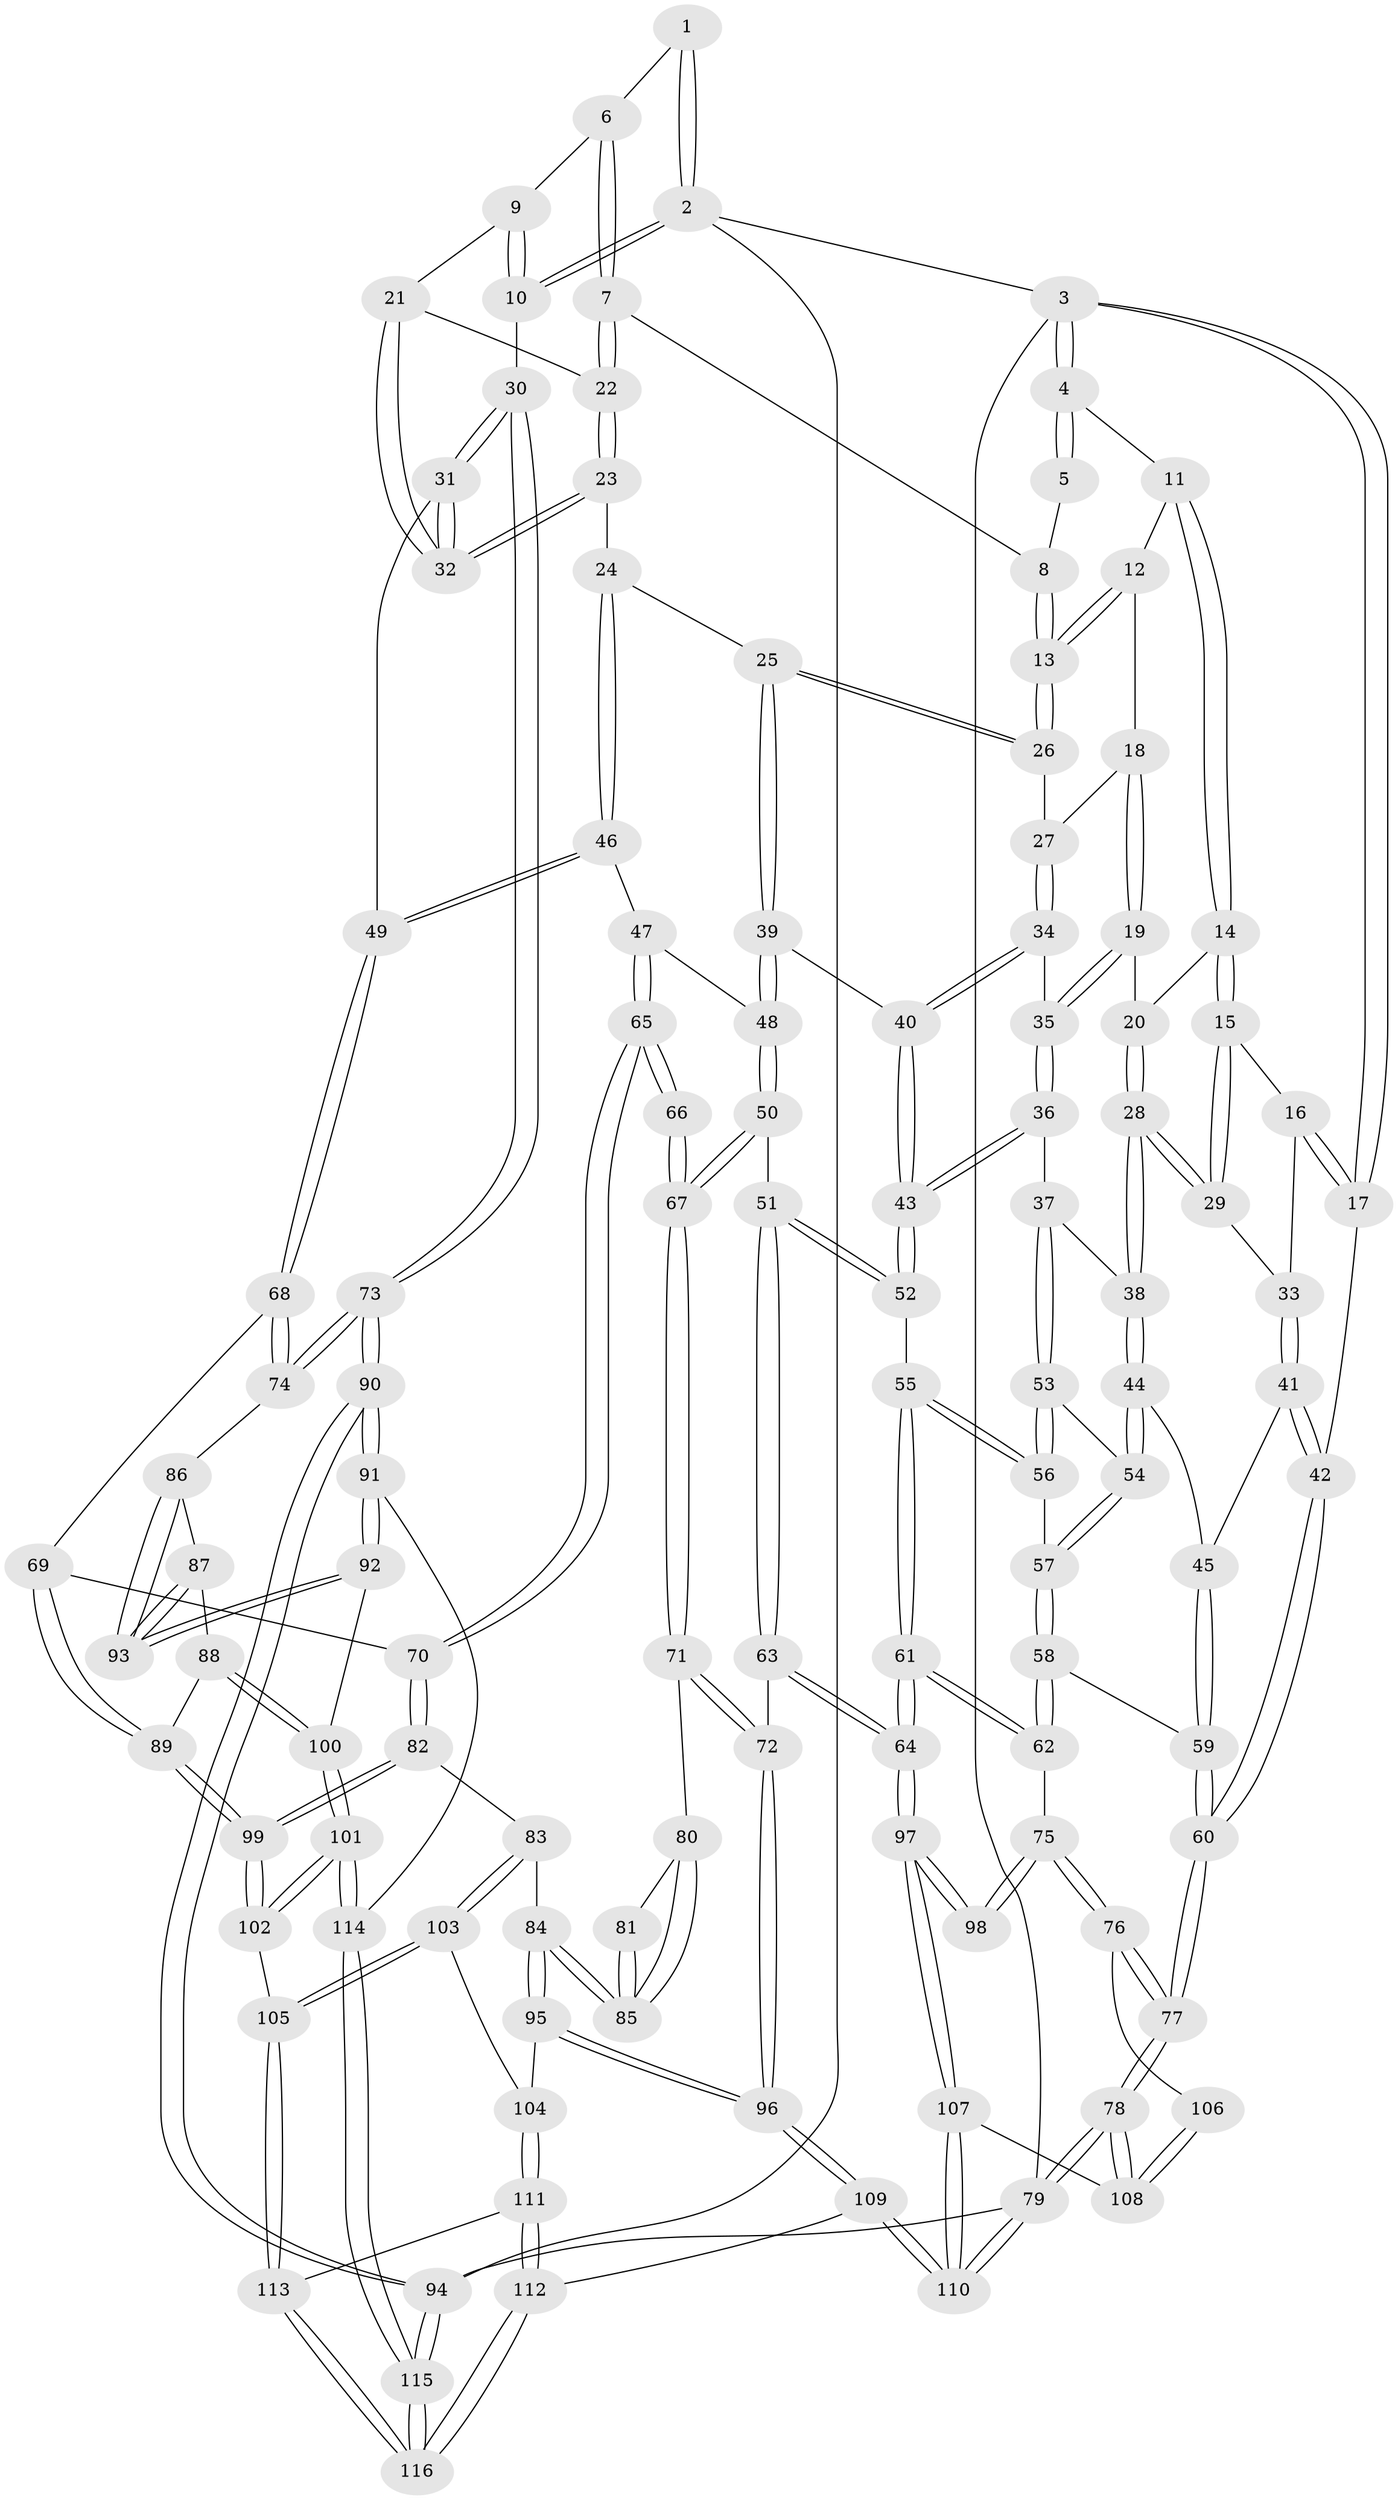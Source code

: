 // coarse degree distribution, {4: 0.45714285714285713, 6: 0.08571428571428572, 2: 0.02857142857142857, 5: 0.32857142857142857, 3: 0.08571428571428572, 7: 0.014285714285714285}
// Generated by graph-tools (version 1.1) at 2025/52/02/27/25 19:52:44]
// undirected, 116 vertices, 287 edges
graph export_dot {
graph [start="1"]
  node [color=gray90,style=filled];
  1 [pos="+0.809012304575653+0"];
  2 [pos="+1+0"];
  3 [pos="+0+0"];
  4 [pos="+0.27127418563258693+0"];
  5 [pos="+0.6768225294884685+0"];
  6 [pos="+0.8163258752597967+0"];
  7 [pos="+0.7487050593032822+0.10000381386924462"];
  8 [pos="+0.6151580525743957+0.02886695951078652"];
  9 [pos="+0.9128484726346638+0.08377751415682758"];
  10 [pos="+1+0.1857568520579117"];
  11 [pos="+0.274077920964307+0"];
  12 [pos="+0.4562233264912344+0.05499463936874677"];
  13 [pos="+0.5680650814604392+0.09729766890937513"];
  14 [pos="+0.2441108708161218+0"];
  15 [pos="+0.1661141976209523+0.10460593923045695"];
  16 [pos="+0+0.12953482907705452"];
  17 [pos="+0+0.051123856829575716"];
  18 [pos="+0.4393691438366233+0.13385454685666978"];
  19 [pos="+0.3547633892121225+0.19792246915597966"];
  20 [pos="+0.3258735964625264+0.13719539607688827"];
  21 [pos="+0.8473372540311194+0.1523116689817927"];
  22 [pos="+0.7509163567839475+0.14334281746288796"];
  23 [pos="+0.6923188210792385+0.20962702606031985"];
  24 [pos="+0.6627768607250031+0.22479307238621343"];
  25 [pos="+0.6575468322552427+0.22445020989458442"];
  26 [pos="+0.5992000150769561+0.1753871097927278"];
  27 [pos="+0.4828615751826922+0.20838006241736726"];
  28 [pos="+0.1869235529457082+0.2577661602003167"];
  29 [pos="+0.17184283927994393+0.23338507488411772"];
  30 [pos="+1+0.39449333962797295"];
  31 [pos="+0.9988139149559127+0.3860246019078196"];
  32 [pos="+0.9758997893146206+0.3627260387857149"];
  33 [pos="+0.06430648382719074+0.244168971011013"];
  34 [pos="+0.46457326875422195+0.23454921233060322"];
  35 [pos="+0.3514952405485438+0.24093520458696255"];
  36 [pos="+0.30842867982085+0.30198153046417436"];
  37 [pos="+0.2611351518821285+0.3120491805892948"];
  38 [pos="+0.18717201272366593+0.25818130095796854"];
  39 [pos="+0.5642657871956713+0.3265364435959048"];
  40 [pos="+0.4872108894231532+0.29384337853826437"];
  41 [pos="+0+0.3666546895176122"];
  42 [pos="+0+0.3869333670065351"];
  43 [pos="+0.39393683302231475+0.361590033871711"];
  44 [pos="+0.06515079860189665+0.37811093037547083"];
  45 [pos="+0.04260333573500135+0.3867399036394437"];
  46 [pos="+0.7406660157789048+0.4111917926819138"];
  47 [pos="+0.5897954524699006+0.47553767862610846"];
  48 [pos="+0.5504998154638389+0.45783199785332757"];
  49 [pos="+0.8519498954802324+0.44823229374672263"];
  50 [pos="+0.4863823416409138+0.4740160692086582"];
  51 [pos="+0.4700523468569835+0.4699606560970027"];
  52 [pos="+0.44654507982676905+0.4566852905016997"];
  53 [pos="+0.25689818898407113+0.32785111563708325"];
  54 [pos="+0.18743273895623302+0.42329081512027583"];
  55 [pos="+0.31870433912405316+0.4942126592295206"];
  56 [pos="+0.30513736014958986+0.48020496456962025"];
  57 [pos="+0.1763250513367748+0.4830459740390972"];
  58 [pos="+0.14944130885501608+0.5276383876290117"];
  59 [pos="+0.11027896154578362+0.502597653373369"];
  60 [pos="+0+0.5266265988463804"];
  61 [pos="+0.2710557655882179+0.6660657995450594"];
  62 [pos="+0.14977638807516896+0.5297679036382356"];
  63 [pos="+0.2944380135431284+0.6880465688448544"];
  64 [pos="+0.2776464932446021+0.6855362016341184"];
  65 [pos="+0.636638170393308+0.58003401436265"];
  66 [pos="+0.604105322189033+0.5996626344093698"];
  67 [pos="+0.48068449790628415+0.5946423427946934"];
  68 [pos="+0.806280664391687+0.5509378767440878"];
  69 [pos="+0.7947666602515043+0.5672677603395405"];
  70 [pos="+0.6827776622039357+0.6190322875534532"];
  71 [pos="+0.47183334817778955+0.643734173557148"];
  72 [pos="+0.3472880203399263+0.7074040627304473"];
  73 [pos="+1+0.49596053893897074"];
  74 [pos="+0.9251515859428858+0.6476666063067843"];
  75 [pos="+0.02507604461653532+0.6305743120971168"];
  76 [pos="+0+0.6448305845344667"];
  77 [pos="+0+0.6373895160366176"];
  78 [pos="+0+0.8466469853088833"];
  79 [pos="+0+1"];
  80 [pos="+0.4725309186773816+0.6440340046061351"];
  81 [pos="+0.5802764750610794+0.6184382376915728"];
  82 [pos="+0.6796534205514865+0.6967475790581062"];
  83 [pos="+0.6623058101874187+0.7099977001931738"];
  84 [pos="+0.5517063725236767+0.712368951039531"];
  85 [pos="+0.5483679351417179+0.7071766278735809"];
  86 [pos="+0.9206521426994148+0.6540331163044196"];
  87 [pos="+0.8802540512679236+0.6939376498328396"];
  88 [pos="+0.847700200211499+0.7009137730070624"];
  89 [pos="+0.8444326997509567+0.6999873647874497"];
  90 [pos="+1+0.8704083067274346"];
  91 [pos="+1+0.855260824160946"];
  92 [pos="+1+0.8193713652420386"];
  93 [pos="+1+0.8192939829456124"];
  94 [pos="+1+1"];
  95 [pos="+0.493309207088861+0.8422570783720263"];
  96 [pos="+0.4571101028571833+0.8493232881738345"];
  97 [pos="+0.23210468934019343+0.7277689181859607"];
  98 [pos="+0.1559333733221833+0.7136400126869024"];
  99 [pos="+0.7549371721686959+0.7476753736711228"];
  100 [pos="+0.8866975842384234+0.8284664364126699"];
  101 [pos="+0.7851918777251252+0.8875111691036431"];
  102 [pos="+0.7792182990812416+0.8842590224823541"];
  103 [pos="+0.612848850801455+0.8536086891546351"];
  104 [pos="+0.5812612718799689+0.8646329386473939"];
  105 [pos="+0.7378865400263378+0.8898027472449048"];
  106 [pos="+0.048499019495869225+0.7593365374226987"];
  107 [pos="+0.17713783848334705+0.9138010903774384"];
  108 [pos="+0.06334282123605545+0.8432073088890137"];
  109 [pos="+0.2787461008851446+1"];
  110 [pos="+0.2220065716991459+1"];
  111 [pos="+0.5931063758922163+0.9516266697764777"];
  112 [pos="+0.4643297845449794+1"];
  113 [pos="+0.6690958724757042+0.983151911805928"];
  114 [pos="+0.8161349725399972+0.9550528333767838"];
  115 [pos="+0.8862251288181323+1"];
  116 [pos="+0.6943978178450527+1"];
  1 -- 2;
  1 -- 2;
  1 -- 6;
  2 -- 3;
  2 -- 10;
  2 -- 10;
  2 -- 94;
  3 -- 4;
  3 -- 4;
  3 -- 17;
  3 -- 17;
  3 -- 79;
  4 -- 5;
  4 -- 5;
  4 -- 11;
  5 -- 8;
  6 -- 7;
  6 -- 7;
  6 -- 9;
  7 -- 8;
  7 -- 22;
  7 -- 22;
  8 -- 13;
  8 -- 13;
  9 -- 10;
  9 -- 10;
  9 -- 21;
  10 -- 30;
  11 -- 12;
  11 -- 14;
  11 -- 14;
  12 -- 13;
  12 -- 13;
  12 -- 18;
  13 -- 26;
  13 -- 26;
  14 -- 15;
  14 -- 15;
  14 -- 20;
  15 -- 16;
  15 -- 29;
  15 -- 29;
  16 -- 17;
  16 -- 17;
  16 -- 33;
  17 -- 42;
  18 -- 19;
  18 -- 19;
  18 -- 27;
  19 -- 20;
  19 -- 35;
  19 -- 35;
  20 -- 28;
  20 -- 28;
  21 -- 22;
  21 -- 32;
  21 -- 32;
  22 -- 23;
  22 -- 23;
  23 -- 24;
  23 -- 32;
  23 -- 32;
  24 -- 25;
  24 -- 46;
  24 -- 46;
  25 -- 26;
  25 -- 26;
  25 -- 39;
  25 -- 39;
  26 -- 27;
  27 -- 34;
  27 -- 34;
  28 -- 29;
  28 -- 29;
  28 -- 38;
  28 -- 38;
  29 -- 33;
  30 -- 31;
  30 -- 31;
  30 -- 73;
  30 -- 73;
  31 -- 32;
  31 -- 32;
  31 -- 49;
  33 -- 41;
  33 -- 41;
  34 -- 35;
  34 -- 40;
  34 -- 40;
  35 -- 36;
  35 -- 36;
  36 -- 37;
  36 -- 43;
  36 -- 43;
  37 -- 38;
  37 -- 53;
  37 -- 53;
  38 -- 44;
  38 -- 44;
  39 -- 40;
  39 -- 48;
  39 -- 48;
  40 -- 43;
  40 -- 43;
  41 -- 42;
  41 -- 42;
  41 -- 45;
  42 -- 60;
  42 -- 60;
  43 -- 52;
  43 -- 52;
  44 -- 45;
  44 -- 54;
  44 -- 54;
  45 -- 59;
  45 -- 59;
  46 -- 47;
  46 -- 49;
  46 -- 49;
  47 -- 48;
  47 -- 65;
  47 -- 65;
  48 -- 50;
  48 -- 50;
  49 -- 68;
  49 -- 68;
  50 -- 51;
  50 -- 67;
  50 -- 67;
  51 -- 52;
  51 -- 52;
  51 -- 63;
  51 -- 63;
  52 -- 55;
  53 -- 54;
  53 -- 56;
  53 -- 56;
  54 -- 57;
  54 -- 57;
  55 -- 56;
  55 -- 56;
  55 -- 61;
  55 -- 61;
  56 -- 57;
  57 -- 58;
  57 -- 58;
  58 -- 59;
  58 -- 62;
  58 -- 62;
  59 -- 60;
  59 -- 60;
  60 -- 77;
  60 -- 77;
  61 -- 62;
  61 -- 62;
  61 -- 64;
  61 -- 64;
  62 -- 75;
  63 -- 64;
  63 -- 64;
  63 -- 72;
  64 -- 97;
  64 -- 97;
  65 -- 66;
  65 -- 66;
  65 -- 70;
  65 -- 70;
  66 -- 67;
  66 -- 67;
  67 -- 71;
  67 -- 71;
  68 -- 69;
  68 -- 74;
  68 -- 74;
  69 -- 70;
  69 -- 89;
  69 -- 89;
  70 -- 82;
  70 -- 82;
  71 -- 72;
  71 -- 72;
  71 -- 80;
  72 -- 96;
  72 -- 96;
  73 -- 74;
  73 -- 74;
  73 -- 90;
  73 -- 90;
  74 -- 86;
  75 -- 76;
  75 -- 76;
  75 -- 98;
  75 -- 98;
  76 -- 77;
  76 -- 77;
  76 -- 106;
  77 -- 78;
  77 -- 78;
  78 -- 79;
  78 -- 79;
  78 -- 108;
  78 -- 108;
  79 -- 110;
  79 -- 110;
  79 -- 94;
  80 -- 81;
  80 -- 85;
  80 -- 85;
  81 -- 85;
  81 -- 85;
  82 -- 83;
  82 -- 99;
  82 -- 99;
  83 -- 84;
  83 -- 103;
  83 -- 103;
  84 -- 85;
  84 -- 85;
  84 -- 95;
  84 -- 95;
  86 -- 87;
  86 -- 93;
  86 -- 93;
  87 -- 88;
  87 -- 93;
  87 -- 93;
  88 -- 89;
  88 -- 100;
  88 -- 100;
  89 -- 99;
  89 -- 99;
  90 -- 91;
  90 -- 91;
  90 -- 94;
  90 -- 94;
  91 -- 92;
  91 -- 92;
  91 -- 114;
  92 -- 93;
  92 -- 93;
  92 -- 100;
  94 -- 115;
  94 -- 115;
  95 -- 96;
  95 -- 96;
  95 -- 104;
  96 -- 109;
  96 -- 109;
  97 -- 98;
  97 -- 98;
  97 -- 107;
  97 -- 107;
  99 -- 102;
  99 -- 102;
  100 -- 101;
  100 -- 101;
  101 -- 102;
  101 -- 102;
  101 -- 114;
  101 -- 114;
  102 -- 105;
  103 -- 104;
  103 -- 105;
  103 -- 105;
  104 -- 111;
  104 -- 111;
  105 -- 113;
  105 -- 113;
  106 -- 108;
  106 -- 108;
  107 -- 108;
  107 -- 110;
  107 -- 110;
  109 -- 110;
  109 -- 110;
  109 -- 112;
  111 -- 112;
  111 -- 112;
  111 -- 113;
  112 -- 116;
  112 -- 116;
  113 -- 116;
  113 -- 116;
  114 -- 115;
  114 -- 115;
  115 -- 116;
  115 -- 116;
}
